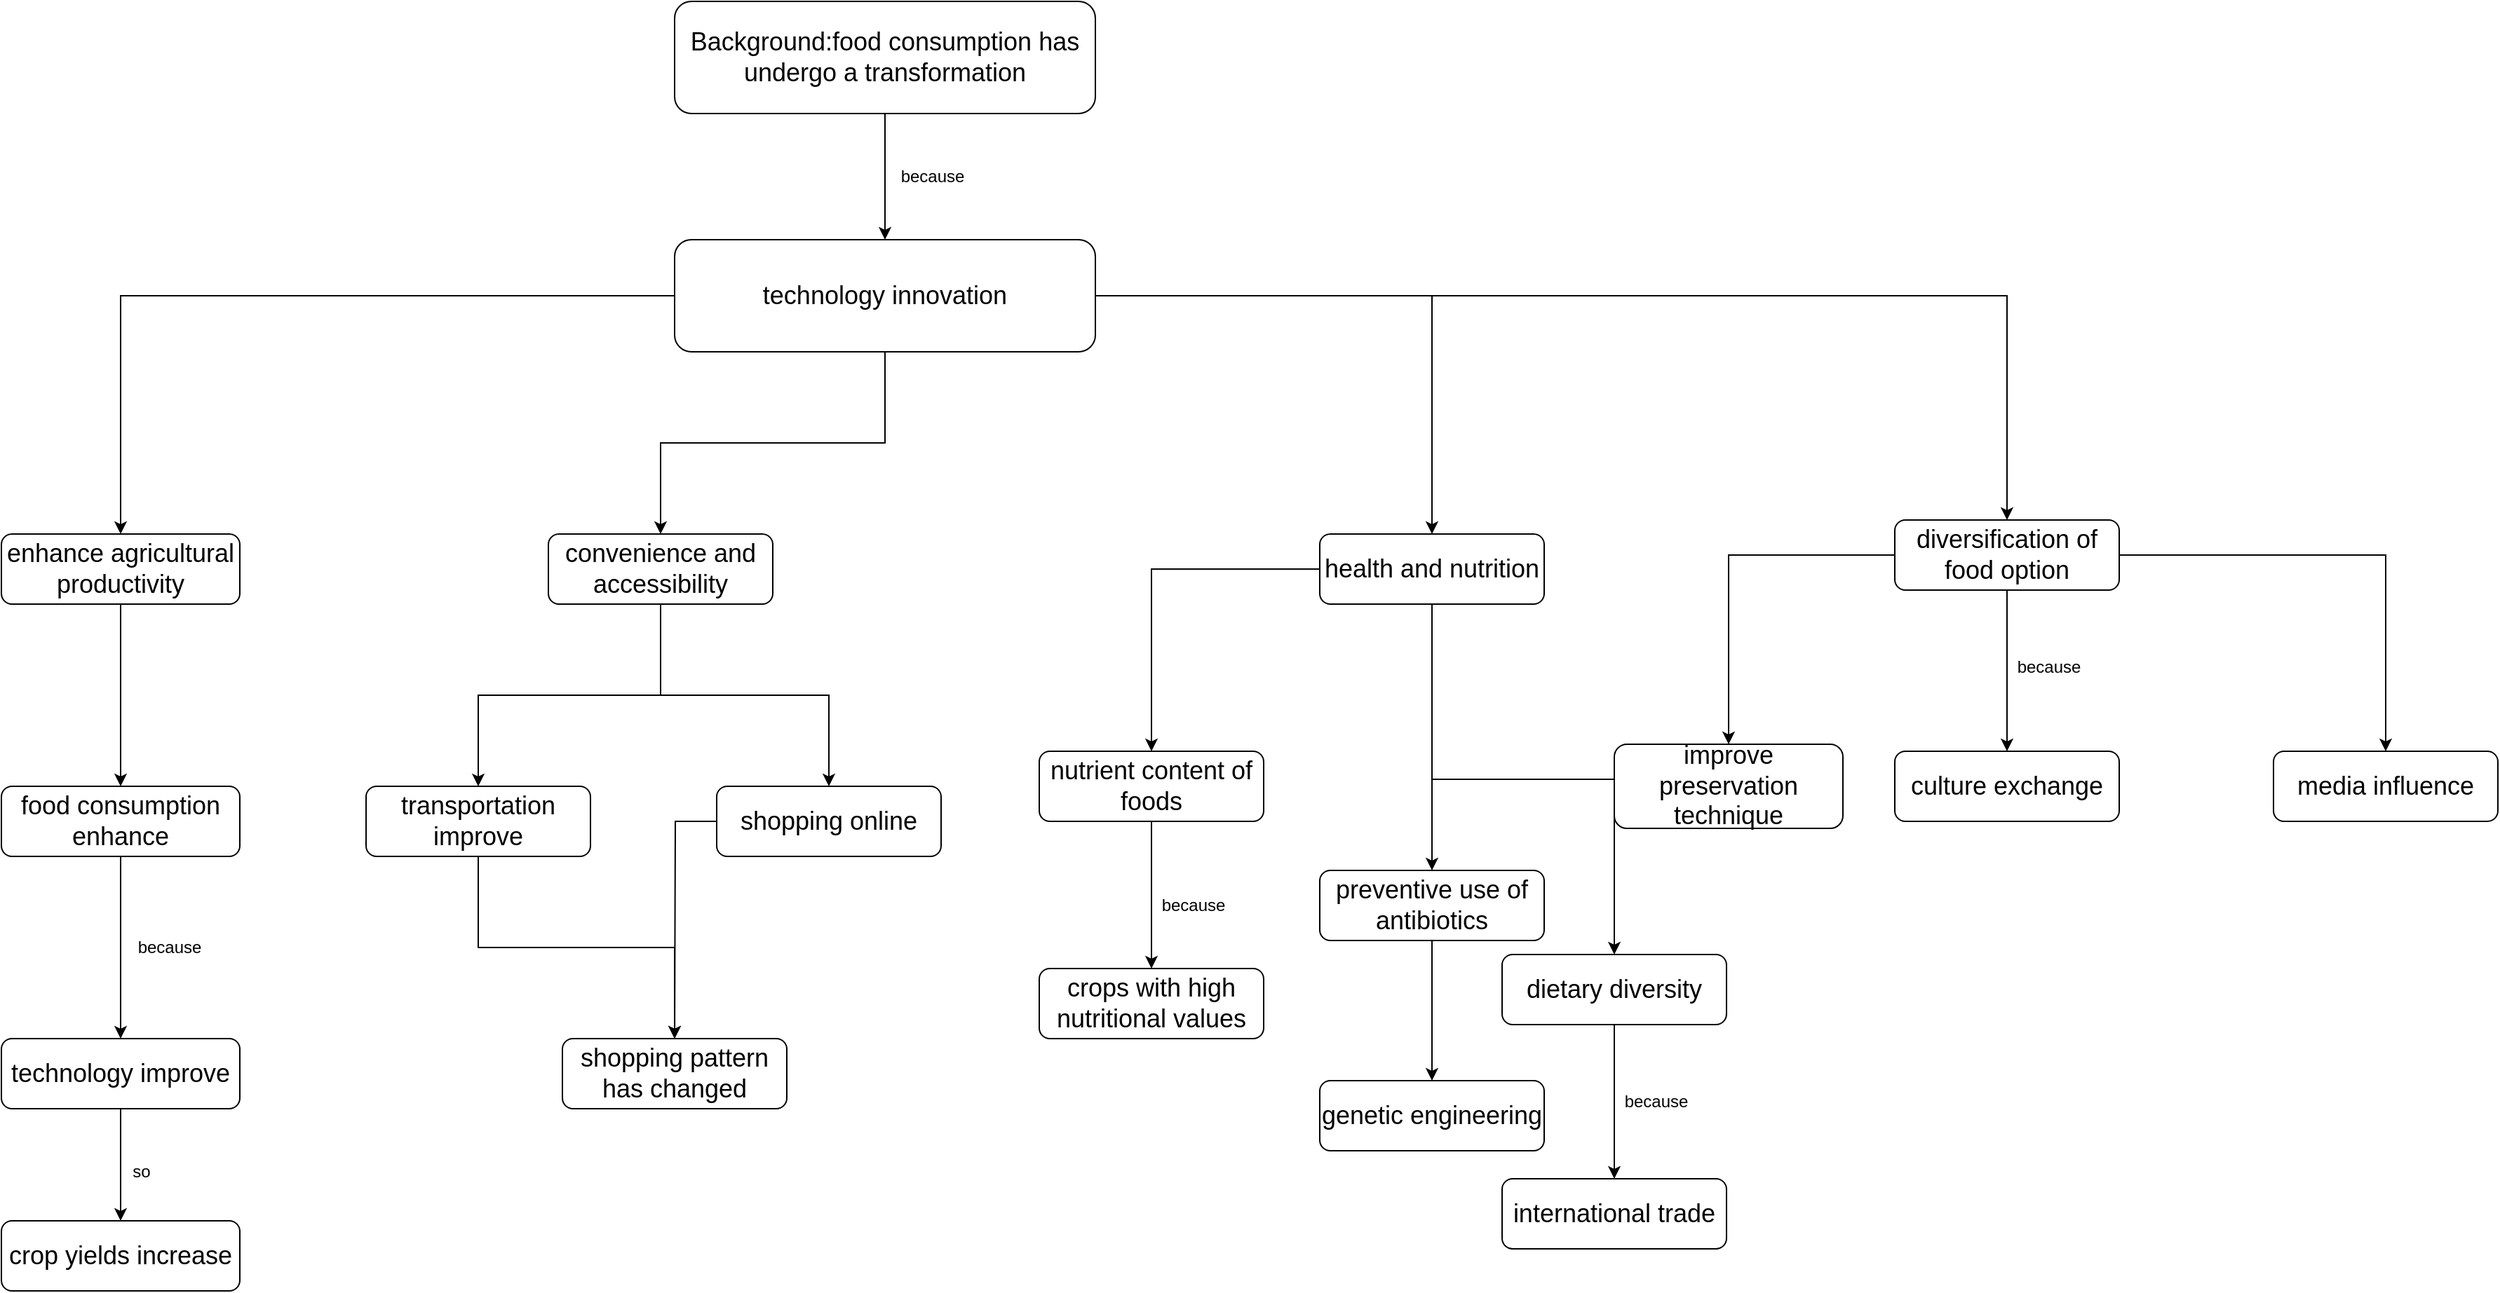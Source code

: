 <mxfile version="24.2.5" type="github">
  <diagram id="C5RBs43oDa-KdzZeNtuy" name="Page-1">
    <mxGraphModel dx="1781" dy="504" grid="1" gridSize="10" guides="1" tooltips="1" connect="1" arrows="1" fold="1" page="1" pageScale="1" pageWidth="827" pageHeight="1169" math="0" shadow="0">
      <root>
        <mxCell id="WIyWlLk6GJQsqaUBKTNV-0" />
        <mxCell id="WIyWlLk6GJQsqaUBKTNV-1" parent="WIyWlLk6GJQsqaUBKTNV-0" />
        <mxCell id="JAdeiNU-k7o079FkKViK-1" style="edgeStyle=orthogonalEdgeStyle;rounded=0;orthogonalLoop=1;jettySize=auto;html=1;entryX=0.5;entryY=0;entryDx=0;entryDy=0;" parent="WIyWlLk6GJQsqaUBKTNV-1" source="WIyWlLk6GJQsqaUBKTNV-3" target="JAdeiNU-k7o079FkKViK-0" edge="1">
          <mxGeometry relative="1" as="geometry" />
        </mxCell>
        <mxCell id="WIyWlLk6GJQsqaUBKTNV-3" value="&lt;font style=&quot;font-size: 18px;&quot;&gt;Background:food consumption has undergo a transformation&lt;/font&gt;" style="rounded=1;whiteSpace=wrap;html=1;fontSize=12;glass=0;strokeWidth=1;shadow=0;" parent="WIyWlLk6GJQsqaUBKTNV-1" vertex="1">
          <mxGeometry x="200" y="40" width="300" height="80" as="geometry" />
        </mxCell>
        <mxCell id="JAdeiNU-k7o079FkKViK-5" style="edgeStyle=orthogonalEdgeStyle;rounded=0;orthogonalLoop=1;jettySize=auto;html=1;" parent="WIyWlLk6GJQsqaUBKTNV-1" source="JAdeiNU-k7o079FkKViK-0" target="JAdeiNU-k7o079FkKViK-4" edge="1">
          <mxGeometry relative="1" as="geometry" />
        </mxCell>
        <mxCell id="JAdeiNU-k7o079FkKViK-8" style="edgeStyle=orthogonalEdgeStyle;rounded=0;orthogonalLoop=1;jettySize=auto;html=1;exitX=0.5;exitY=1;exitDx=0;exitDy=0;entryX=0.5;entryY=0;entryDx=0;entryDy=0;" parent="WIyWlLk6GJQsqaUBKTNV-1" source="JAdeiNU-k7o079FkKViK-0" target="JAdeiNU-k7o079FkKViK-7" edge="1">
          <mxGeometry relative="1" as="geometry" />
        </mxCell>
        <mxCell id="a38-KcJ0gP-eux7d_FcP-0" style="edgeStyle=orthogonalEdgeStyle;rounded=0;orthogonalLoop=1;jettySize=auto;html=1;entryX=0.5;entryY=0;entryDx=0;entryDy=0;" parent="WIyWlLk6GJQsqaUBKTNV-1" source="JAdeiNU-k7o079FkKViK-0" target="JAdeiNU-k7o079FkKViK-9" edge="1">
          <mxGeometry relative="1" as="geometry" />
        </mxCell>
        <mxCell id="a38-KcJ0gP-eux7d_FcP-11" style="edgeStyle=orthogonalEdgeStyle;rounded=0;orthogonalLoop=1;jettySize=auto;html=1;entryX=0.5;entryY=0;entryDx=0;entryDy=0;" parent="WIyWlLk6GJQsqaUBKTNV-1" source="JAdeiNU-k7o079FkKViK-0" target="a38-KcJ0gP-eux7d_FcP-10" edge="1">
          <mxGeometry relative="1" as="geometry" />
        </mxCell>
        <mxCell id="JAdeiNU-k7o079FkKViK-0" value="&lt;font style=&quot;font-size: 18px;&quot;&gt;technology innovation&lt;/font&gt;" style="rounded=1;whiteSpace=wrap;html=1;fontSize=12;glass=0;strokeWidth=1;shadow=0;" parent="WIyWlLk6GJQsqaUBKTNV-1" vertex="1">
          <mxGeometry x="200" y="210" width="300" height="80" as="geometry" />
        </mxCell>
        <mxCell id="JAdeiNU-k7o079FkKViK-3" value="because" style="text;strokeColor=none;align=center;fillColor=none;html=1;verticalAlign=middle;whiteSpace=wrap;rounded=0;" parent="WIyWlLk6GJQsqaUBKTNV-1" vertex="1">
          <mxGeometry x="354" y="150" width="60" height="30" as="geometry" />
        </mxCell>
        <mxCell id="a38-KcJ0gP-eux7d_FcP-13" style="edgeStyle=orthogonalEdgeStyle;rounded=0;orthogonalLoop=1;jettySize=auto;html=1;entryX=0.5;entryY=0;entryDx=0;entryDy=0;" parent="WIyWlLk6GJQsqaUBKTNV-1" source="JAdeiNU-k7o079FkKViK-4" target="a38-KcJ0gP-eux7d_FcP-12" edge="1">
          <mxGeometry relative="1" as="geometry" />
        </mxCell>
        <mxCell id="JAdeiNU-k7o079FkKViK-4" value="&lt;font style=&quot;font-size: 18px;&quot;&gt;enhance agricultural productivity&lt;/font&gt;" style="rounded=1;whiteSpace=wrap;html=1;fontSize=12;glass=0;strokeWidth=1;shadow=0;" parent="WIyWlLk6GJQsqaUBKTNV-1" vertex="1">
          <mxGeometry x="-280" y="420" width="170" height="50" as="geometry" />
        </mxCell>
        <mxCell id="a38-KcJ0gP-eux7d_FcP-2" style="edgeStyle=orthogonalEdgeStyle;rounded=0;orthogonalLoop=1;jettySize=auto;html=1;" parent="WIyWlLk6GJQsqaUBKTNV-1" source="JAdeiNU-k7o079FkKViK-7" target="a38-KcJ0gP-eux7d_FcP-1" edge="1">
          <mxGeometry relative="1" as="geometry" />
        </mxCell>
        <mxCell id="a38-KcJ0gP-eux7d_FcP-4" style="edgeStyle=orthogonalEdgeStyle;rounded=0;orthogonalLoop=1;jettySize=auto;html=1;" parent="WIyWlLk6GJQsqaUBKTNV-1" source="JAdeiNU-k7o079FkKViK-7" target="a38-KcJ0gP-eux7d_FcP-3" edge="1">
          <mxGeometry relative="1" as="geometry" />
        </mxCell>
        <mxCell id="JAdeiNU-k7o079FkKViK-7" value="&lt;font style=&quot;font-size: 18px;&quot;&gt;convenience and accessibility&lt;/font&gt;" style="rounded=1;whiteSpace=wrap;html=1;fontSize=12;glass=0;strokeWidth=1;shadow=0;" parent="WIyWlLk6GJQsqaUBKTNV-1" vertex="1">
          <mxGeometry x="110" y="420" width="160" height="50" as="geometry" />
        </mxCell>
        <mxCell id="a38-KcJ0gP-eux7d_FcP-23" style="edgeStyle=orthogonalEdgeStyle;rounded=0;orthogonalLoop=1;jettySize=auto;html=1;entryX=0.5;entryY=0;entryDx=0;entryDy=0;" parent="WIyWlLk6GJQsqaUBKTNV-1" source="JAdeiNU-k7o079FkKViK-9" target="a38-KcJ0gP-eux7d_FcP-22" edge="1">
          <mxGeometry relative="1" as="geometry" />
        </mxCell>
        <mxCell id="a38-KcJ0gP-eux7d_FcP-25" style="edgeStyle=orthogonalEdgeStyle;rounded=0;orthogonalLoop=1;jettySize=auto;html=1;" parent="WIyWlLk6GJQsqaUBKTNV-1" source="JAdeiNU-k7o079FkKViK-9" target="a38-KcJ0gP-eux7d_FcP-24" edge="1">
          <mxGeometry relative="1" as="geometry" />
        </mxCell>
        <mxCell id="a38-KcJ0gP-eux7d_FcP-27" style="edgeStyle=orthogonalEdgeStyle;rounded=0;orthogonalLoop=1;jettySize=auto;html=1;" parent="WIyWlLk6GJQsqaUBKTNV-1" source="JAdeiNU-k7o079FkKViK-9" target="a38-KcJ0gP-eux7d_FcP-26" edge="1">
          <mxGeometry relative="1" as="geometry" />
        </mxCell>
        <mxCell id="JAdeiNU-k7o079FkKViK-9" value="&lt;font style=&quot;font-size: 18px;&quot;&gt;diversification of food option&lt;/font&gt;" style="rounded=1;whiteSpace=wrap;html=1;fontSize=12;glass=0;strokeWidth=1;shadow=0;" parent="WIyWlLk6GJQsqaUBKTNV-1" vertex="1">
          <mxGeometry x="1070" y="410" width="160" height="50" as="geometry" />
        </mxCell>
        <mxCell id="a38-KcJ0gP-eux7d_FcP-8" style="edgeStyle=orthogonalEdgeStyle;rounded=0;orthogonalLoop=1;jettySize=auto;html=1;" parent="WIyWlLk6GJQsqaUBKTNV-1" source="a38-KcJ0gP-eux7d_FcP-1" target="a38-KcJ0gP-eux7d_FcP-5" edge="1">
          <mxGeometry relative="1" as="geometry" />
        </mxCell>
        <mxCell id="a38-KcJ0gP-eux7d_FcP-1" value="&lt;font style=&quot;font-size: 18px;&quot;&gt;transportation improve&lt;/font&gt;" style="rounded=1;whiteSpace=wrap;html=1;fontSize=12;glass=0;strokeWidth=1;shadow=0;" parent="WIyWlLk6GJQsqaUBKTNV-1" vertex="1">
          <mxGeometry x="-20" y="600" width="160" height="50" as="geometry" />
        </mxCell>
        <mxCell id="a38-KcJ0gP-eux7d_FcP-9" style="edgeStyle=orthogonalEdgeStyle;rounded=0;orthogonalLoop=1;jettySize=auto;html=1;" parent="WIyWlLk6GJQsqaUBKTNV-1" source="a38-KcJ0gP-eux7d_FcP-3" edge="1">
          <mxGeometry relative="1" as="geometry">
            <mxPoint x="200" y="780" as="targetPoint" />
          </mxGeometry>
        </mxCell>
        <mxCell id="a38-KcJ0gP-eux7d_FcP-3" value="&lt;font style=&quot;font-size: 18px;&quot;&gt;shopping online&lt;/font&gt;" style="rounded=1;whiteSpace=wrap;html=1;fontSize=12;glass=0;strokeWidth=1;shadow=0;" parent="WIyWlLk6GJQsqaUBKTNV-1" vertex="1">
          <mxGeometry x="230" y="600" width="160" height="50" as="geometry" />
        </mxCell>
        <mxCell id="a38-KcJ0gP-eux7d_FcP-5" value="&lt;font style=&quot;font-size: 18px;&quot;&gt;shopping pattern has changed&lt;/font&gt;" style="rounded=1;whiteSpace=wrap;html=1;fontSize=12;glass=0;strokeWidth=1;shadow=0;" parent="WIyWlLk6GJQsqaUBKTNV-1" vertex="1">
          <mxGeometry x="120" y="780" width="160" height="50" as="geometry" />
        </mxCell>
        <mxCell id="rpn-dHn0d7W438i94ot4-4" style="edgeStyle=orthogonalEdgeStyle;rounded=0;orthogonalLoop=1;jettySize=auto;html=1;entryX=0.5;entryY=0;entryDx=0;entryDy=0;" edge="1" parent="WIyWlLk6GJQsqaUBKTNV-1" source="a38-KcJ0gP-eux7d_FcP-10" target="rpn-dHn0d7W438i94ot4-3">
          <mxGeometry relative="1" as="geometry" />
        </mxCell>
        <mxCell id="rpn-dHn0d7W438i94ot4-9" value="" style="edgeStyle=orthogonalEdgeStyle;rounded=0;orthogonalLoop=1;jettySize=auto;html=1;" edge="1" parent="WIyWlLk6GJQsqaUBKTNV-1" source="a38-KcJ0gP-eux7d_FcP-10" target="rpn-dHn0d7W438i94ot4-8">
          <mxGeometry relative="1" as="geometry" />
        </mxCell>
        <mxCell id="rpn-dHn0d7W438i94ot4-11" style="edgeStyle=orthogonalEdgeStyle;rounded=0;orthogonalLoop=1;jettySize=auto;html=1;" edge="1" parent="WIyWlLk6GJQsqaUBKTNV-1" source="a38-KcJ0gP-eux7d_FcP-10" target="a38-KcJ0gP-eux7d_FcP-29">
          <mxGeometry relative="1" as="geometry" />
        </mxCell>
        <mxCell id="a38-KcJ0gP-eux7d_FcP-10" value="&lt;font style=&quot;font-size: 18px;&quot;&gt;health and nutrition&lt;/font&gt;" style="rounded=1;whiteSpace=wrap;html=1;fontSize=12;glass=0;strokeWidth=1;shadow=0;" parent="WIyWlLk6GJQsqaUBKTNV-1" vertex="1">
          <mxGeometry x="660" y="420" width="160" height="50" as="geometry" />
        </mxCell>
        <mxCell id="a38-KcJ0gP-eux7d_FcP-16" style="edgeStyle=orthogonalEdgeStyle;rounded=0;orthogonalLoop=1;jettySize=auto;html=1;" parent="WIyWlLk6GJQsqaUBKTNV-1" source="a38-KcJ0gP-eux7d_FcP-12" target="a38-KcJ0gP-eux7d_FcP-14" edge="1">
          <mxGeometry relative="1" as="geometry" />
        </mxCell>
        <mxCell id="a38-KcJ0gP-eux7d_FcP-12" value="&lt;font style=&quot;font-size: 18px;&quot;&gt;food consumption enhance&lt;/font&gt;" style="rounded=1;whiteSpace=wrap;html=1;fontSize=12;glass=0;strokeWidth=1;shadow=0;" parent="WIyWlLk6GJQsqaUBKTNV-1" vertex="1">
          <mxGeometry x="-280" y="600" width="170" height="50" as="geometry" />
        </mxCell>
        <mxCell id="a38-KcJ0gP-eux7d_FcP-19" style="edgeStyle=orthogonalEdgeStyle;rounded=0;orthogonalLoop=1;jettySize=auto;html=1;" parent="WIyWlLk6GJQsqaUBKTNV-1" source="a38-KcJ0gP-eux7d_FcP-14" target="a38-KcJ0gP-eux7d_FcP-18" edge="1">
          <mxGeometry relative="1" as="geometry" />
        </mxCell>
        <mxCell id="a38-KcJ0gP-eux7d_FcP-14" value="&lt;font style=&quot;font-size: 18px;&quot;&gt;technology improve&lt;/font&gt;" style="rounded=1;whiteSpace=wrap;html=1;fontSize=12;glass=0;strokeWidth=1;shadow=0;" parent="WIyWlLk6GJQsqaUBKTNV-1" vertex="1">
          <mxGeometry x="-280" y="780" width="170" height="50" as="geometry" />
        </mxCell>
        <mxCell id="a38-KcJ0gP-eux7d_FcP-17" value="because" style="text;strokeColor=none;align=center;fillColor=none;html=1;verticalAlign=middle;whiteSpace=wrap;rounded=0;" parent="WIyWlLk6GJQsqaUBKTNV-1" vertex="1">
          <mxGeometry x="-190" y="700" width="60" height="30" as="geometry" />
        </mxCell>
        <mxCell id="a38-KcJ0gP-eux7d_FcP-18" value="&lt;font style=&quot;font-size: 18px;&quot;&gt;crop yields increase&lt;/font&gt;" style="rounded=1;whiteSpace=wrap;html=1;fontSize=12;glass=0;strokeWidth=1;shadow=0;" parent="WIyWlLk6GJQsqaUBKTNV-1" vertex="1">
          <mxGeometry x="-280" y="910" width="170" height="50" as="geometry" />
        </mxCell>
        <mxCell id="a38-KcJ0gP-eux7d_FcP-20" value="so" style="text;strokeColor=none;align=center;fillColor=none;html=1;verticalAlign=middle;whiteSpace=wrap;rounded=0;" parent="WIyWlLk6GJQsqaUBKTNV-1" vertex="1">
          <mxGeometry x="-210" y="860" width="60" height="30" as="geometry" />
        </mxCell>
        <mxCell id="a38-KcJ0gP-eux7d_FcP-22" value="&lt;font style=&quot;font-size: 18px;&quot;&gt;improve preservation technique&lt;/font&gt;" style="rounded=1;whiteSpace=wrap;html=1;fontSize=12;glass=0;strokeWidth=1;shadow=0;" parent="WIyWlLk6GJQsqaUBKTNV-1" vertex="1">
          <mxGeometry x="870" y="570" width="163" height="60" as="geometry" />
        </mxCell>
        <mxCell id="a38-KcJ0gP-eux7d_FcP-24" value="&lt;font style=&quot;font-size: 18px;&quot;&gt;culture exchange&lt;/font&gt;" style="rounded=1;whiteSpace=wrap;html=1;fontSize=12;glass=0;strokeWidth=1;shadow=0;" parent="WIyWlLk6GJQsqaUBKTNV-1" vertex="1">
          <mxGeometry x="1070" y="575" width="160" height="50" as="geometry" />
        </mxCell>
        <mxCell id="a38-KcJ0gP-eux7d_FcP-26" value="&lt;font style=&quot;font-size: 18px;&quot;&gt;media influence&lt;/font&gt;" style="rounded=1;whiteSpace=wrap;html=1;fontSize=12;glass=0;strokeWidth=1;shadow=0;" parent="WIyWlLk6GJQsqaUBKTNV-1" vertex="1">
          <mxGeometry x="1340" y="575" width="160" height="50" as="geometry" />
        </mxCell>
        <mxCell id="a38-KcJ0gP-eux7d_FcP-28" value="because" style="text;strokeColor=none;align=center;fillColor=none;html=1;verticalAlign=middle;whiteSpace=wrap;rounded=0;" parent="WIyWlLk6GJQsqaUBKTNV-1" vertex="1">
          <mxGeometry x="1150" y="500" width="60" height="30" as="geometry" />
        </mxCell>
        <mxCell id="rpn-dHn0d7W438i94ot4-1" style="edgeStyle=orthogonalEdgeStyle;rounded=0;orthogonalLoop=1;jettySize=auto;html=1;" edge="1" parent="WIyWlLk6GJQsqaUBKTNV-1" source="a38-KcJ0gP-eux7d_FcP-29" target="rpn-dHn0d7W438i94ot4-0">
          <mxGeometry relative="1" as="geometry" />
        </mxCell>
        <mxCell id="a38-KcJ0gP-eux7d_FcP-29" value="&lt;font style=&quot;font-size: 18px;&quot;&gt;dietary diversity&lt;/font&gt;" style="rounded=1;whiteSpace=wrap;html=1;fontSize=12;glass=0;strokeWidth=1;shadow=0;" parent="WIyWlLk6GJQsqaUBKTNV-1" vertex="1">
          <mxGeometry x="790" y="720" width="160" height="50" as="geometry" />
        </mxCell>
        <mxCell id="rpn-dHn0d7W438i94ot4-0" value="&lt;font style=&quot;font-size: 18px;&quot;&gt;international trade&lt;/font&gt;" style="rounded=1;whiteSpace=wrap;html=1;fontSize=12;glass=0;strokeWidth=1;shadow=0;" vertex="1" parent="WIyWlLk6GJQsqaUBKTNV-1">
          <mxGeometry x="790" y="880" width="160" height="50" as="geometry" />
        </mxCell>
        <mxCell id="rpn-dHn0d7W438i94ot4-2" value="because" style="text;strokeColor=none;align=center;fillColor=none;html=1;verticalAlign=middle;whiteSpace=wrap;rounded=0;" vertex="1" parent="WIyWlLk6GJQsqaUBKTNV-1">
          <mxGeometry x="870" y="810" width="60" height="30" as="geometry" />
        </mxCell>
        <mxCell id="rpn-dHn0d7W438i94ot4-6" value="" style="edgeStyle=orthogonalEdgeStyle;rounded=0;orthogonalLoop=1;jettySize=auto;html=1;" edge="1" parent="WIyWlLk6GJQsqaUBKTNV-1" source="rpn-dHn0d7W438i94ot4-3" target="rpn-dHn0d7W438i94ot4-5">
          <mxGeometry relative="1" as="geometry" />
        </mxCell>
        <mxCell id="rpn-dHn0d7W438i94ot4-3" value="&lt;font style=&quot;font-size: 18px;&quot;&gt;nutrient content of foods&lt;/font&gt;" style="rounded=1;whiteSpace=wrap;html=1;fontSize=12;glass=0;strokeWidth=1;shadow=0;" vertex="1" parent="WIyWlLk6GJQsqaUBKTNV-1">
          <mxGeometry x="460" y="575" width="160" height="50" as="geometry" />
        </mxCell>
        <mxCell id="rpn-dHn0d7W438i94ot4-5" value="&lt;font style=&quot;font-size: 18px;&quot;&gt;crops with high nutritional values&lt;/font&gt;" style="rounded=1;whiteSpace=wrap;html=1;fontSize=12;glass=0;strokeWidth=1;shadow=0;" vertex="1" parent="WIyWlLk6GJQsqaUBKTNV-1">
          <mxGeometry x="460" y="730" width="160" height="50" as="geometry" />
        </mxCell>
        <mxCell id="rpn-dHn0d7W438i94ot4-7" value="because" style="text;strokeColor=none;align=center;fillColor=none;html=1;verticalAlign=middle;whiteSpace=wrap;rounded=0;" vertex="1" parent="WIyWlLk6GJQsqaUBKTNV-1">
          <mxGeometry x="540" y="670" width="60" height="30" as="geometry" />
        </mxCell>
        <mxCell id="rpn-dHn0d7W438i94ot4-13" value="" style="edgeStyle=orthogonalEdgeStyle;rounded=0;orthogonalLoop=1;jettySize=auto;html=1;" edge="1" parent="WIyWlLk6GJQsqaUBKTNV-1" source="rpn-dHn0d7W438i94ot4-8" target="rpn-dHn0d7W438i94ot4-12">
          <mxGeometry relative="1" as="geometry" />
        </mxCell>
        <mxCell id="rpn-dHn0d7W438i94ot4-8" value="&lt;span style=&quot;font-size: 18px;&quot;&gt;preventive use of antibiotics&lt;/span&gt;" style="rounded=1;whiteSpace=wrap;html=1;fontSize=12;glass=0;strokeWidth=1;shadow=0;" vertex="1" parent="WIyWlLk6GJQsqaUBKTNV-1">
          <mxGeometry x="660" y="660" width="160" height="50" as="geometry" />
        </mxCell>
        <mxCell id="rpn-dHn0d7W438i94ot4-12" value="&lt;span style=&quot;font-size: 18px;&quot;&gt;genetic engineering&lt;/span&gt;" style="rounded=1;whiteSpace=wrap;html=1;fontSize=12;glass=0;strokeWidth=1;shadow=0;" vertex="1" parent="WIyWlLk6GJQsqaUBKTNV-1">
          <mxGeometry x="660" y="810" width="160" height="50" as="geometry" />
        </mxCell>
      </root>
    </mxGraphModel>
  </diagram>
</mxfile>
